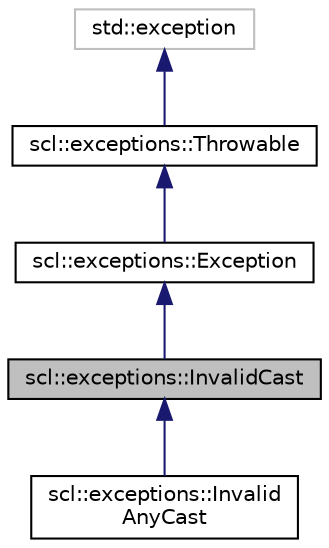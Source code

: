 digraph "scl::exceptions::InvalidCast"
{
  edge [fontname="Helvetica",fontsize="10",labelfontname="Helvetica",labelfontsize="10"];
  node [fontname="Helvetica",fontsize="10",shape=record];
  Node0 [label="scl::exceptions::InvalidCast",height=0.2,width=0.4,color="black", fillcolor="grey75", style="filled", fontcolor="black"];
  Node1 -> Node0 [dir="back",color="midnightblue",fontsize="10",style="solid",fontname="Helvetica"];
  Node1 [label="scl::exceptions::Exception",height=0.2,width=0.4,color="black", fillcolor="white", style="filled",URL="$classscl_1_1exceptions_1_1_exception.html",tooltip="Base class for all regular exceptions. "];
  Node2 -> Node1 [dir="back",color="midnightblue",fontsize="10",style="solid",fontname="Helvetica"];
  Node2 [label="scl::exceptions::Throwable",height=0.2,width=0.4,color="black", fillcolor="white", style="filled",URL="$structscl_1_1exceptions_1_1_throwable.html",tooltip="Base class of all throwable objects. "];
  Node3 -> Node2 [dir="back",color="midnightblue",fontsize="10",style="solid",fontname="Helvetica"];
  Node3 [label="std::exception",height=0.2,width=0.4,color="grey75", fillcolor="white", style="filled"];
  Node0 -> Node4 [dir="back",color="midnightblue",fontsize="10",style="solid",fontname="Helvetica"];
  Node4 [label="scl::exceptions::Invalid\lAnyCast",height=0.2,width=0.4,color="black", fillcolor="white", style="filled",URL="$classscl_1_1exceptions_1_1_invalid_any_cast.html",tooltip="Exception class used when attempting to cast an Any to the wrong type. "];
}
